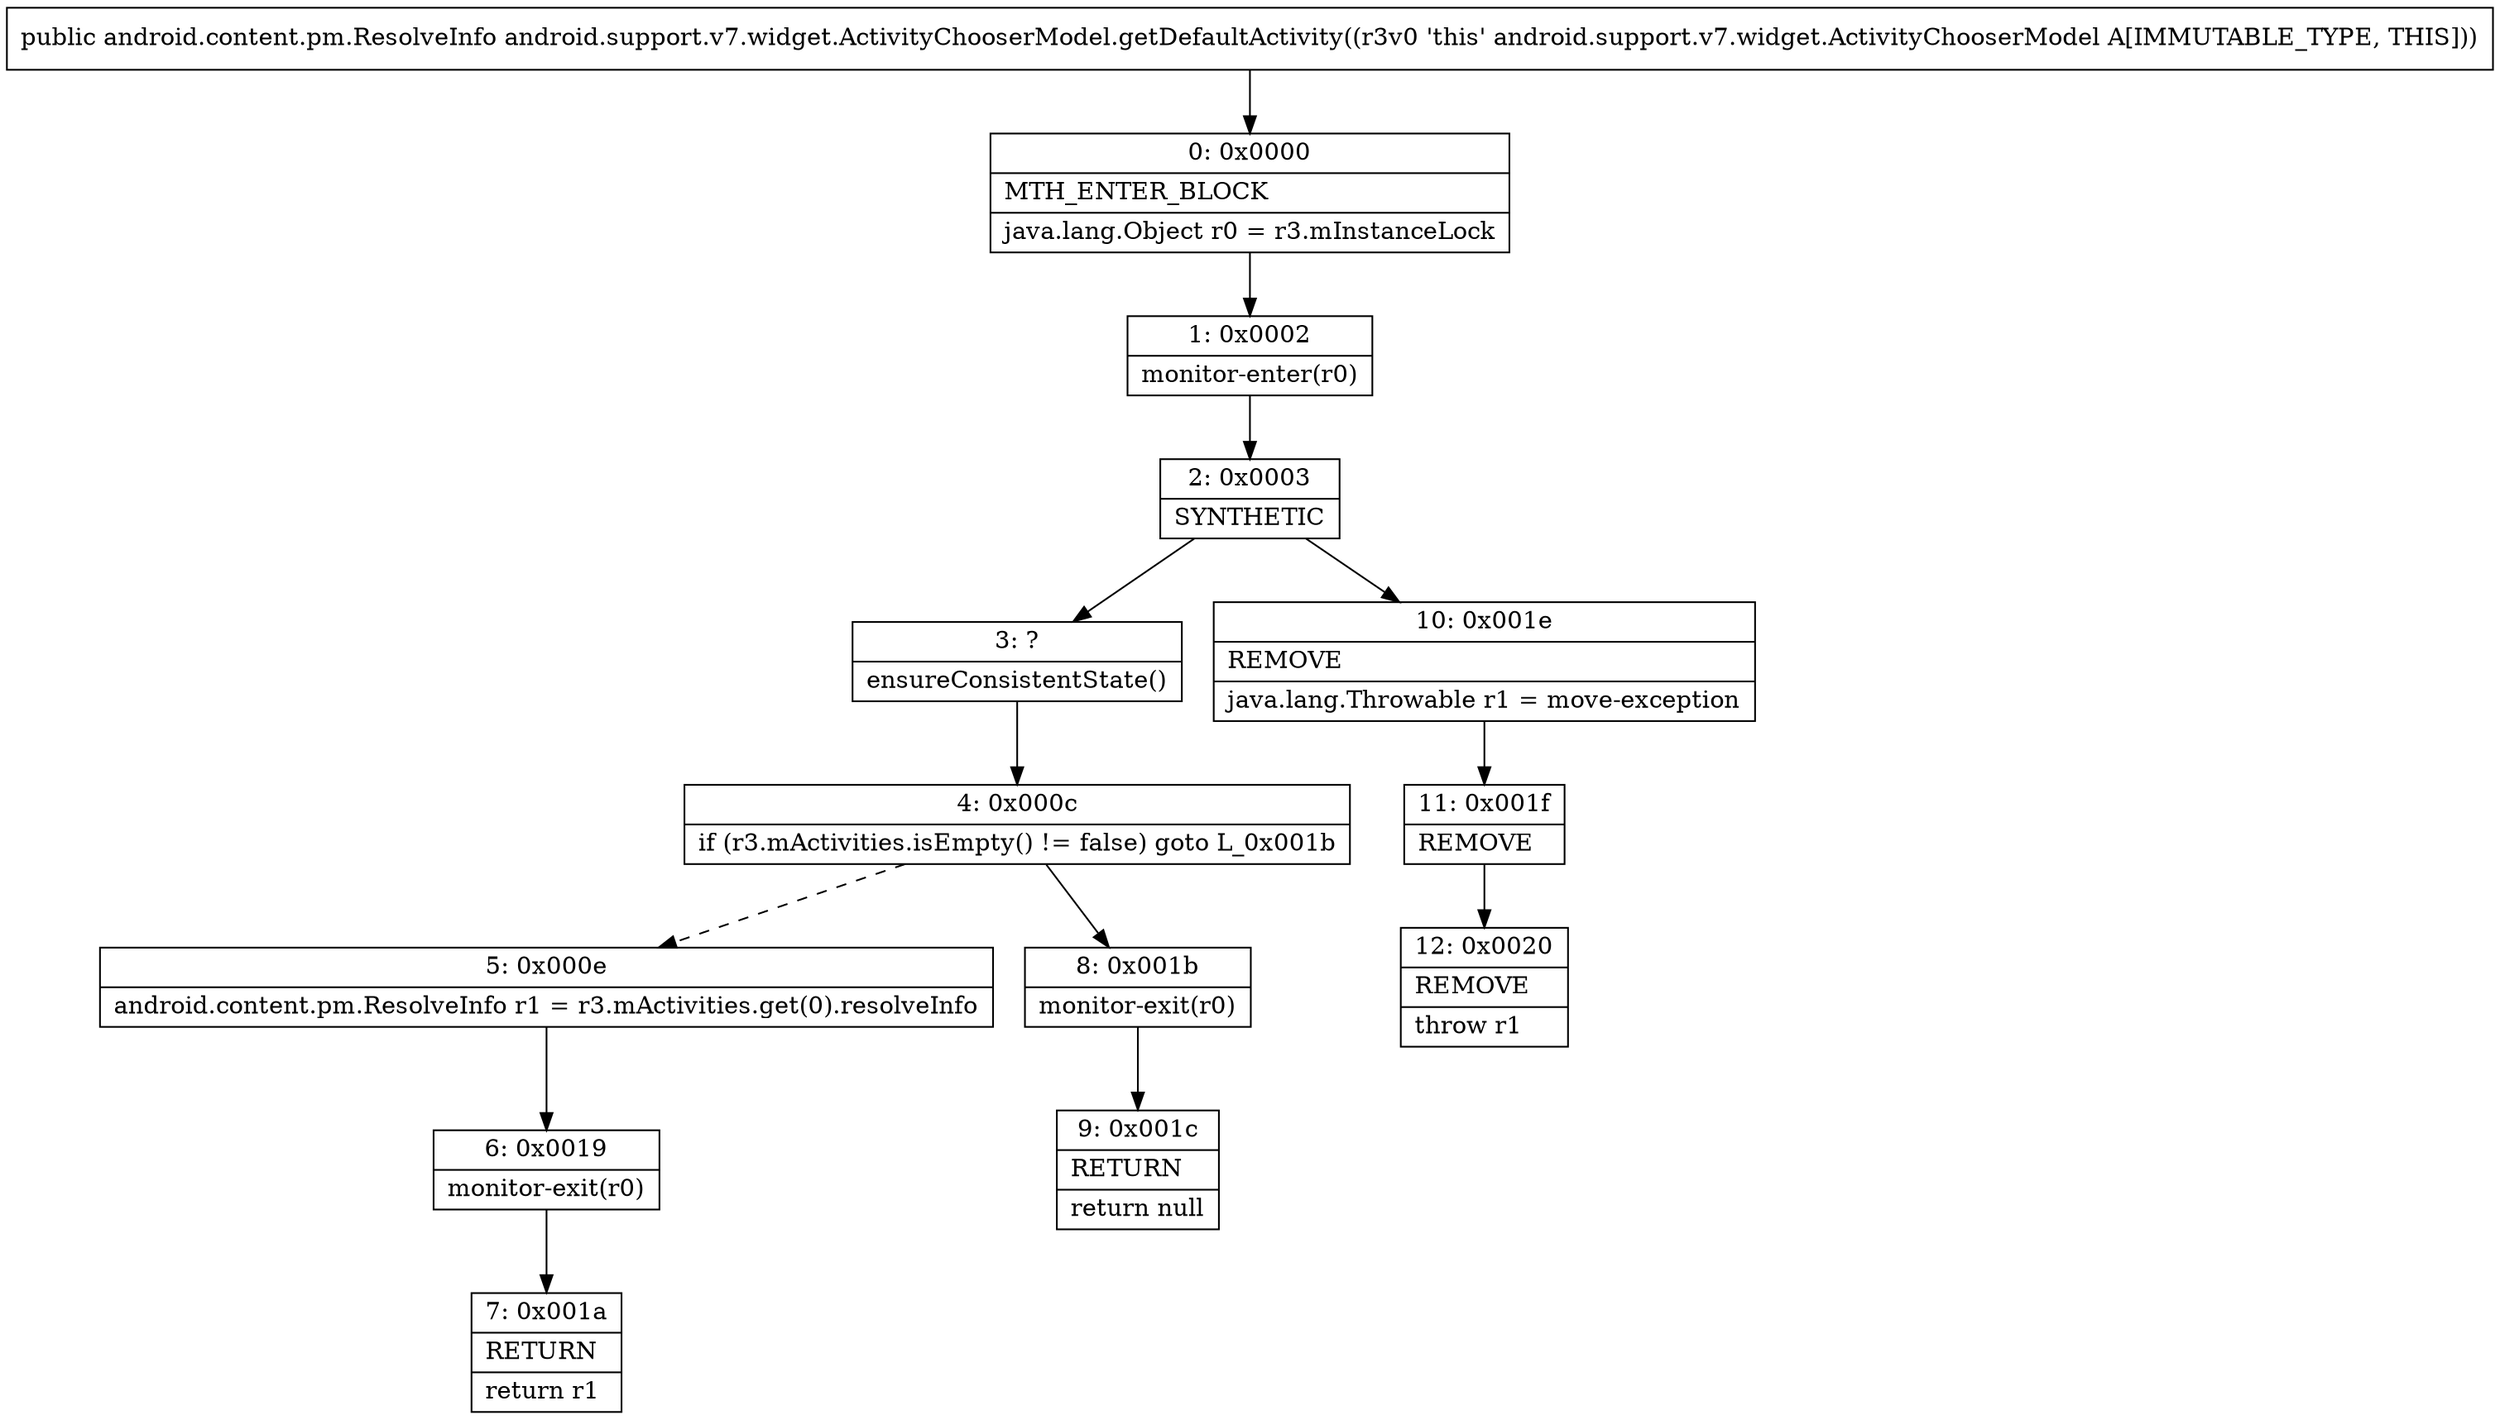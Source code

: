 digraph "CFG forandroid.support.v7.widget.ActivityChooserModel.getDefaultActivity()Landroid\/content\/pm\/ResolveInfo;" {
Node_0 [shape=record,label="{0\:\ 0x0000|MTH_ENTER_BLOCK\l|java.lang.Object r0 = r3.mInstanceLock\l}"];
Node_1 [shape=record,label="{1\:\ 0x0002|monitor\-enter(r0)\l}"];
Node_2 [shape=record,label="{2\:\ 0x0003|SYNTHETIC\l}"];
Node_3 [shape=record,label="{3\:\ ?|ensureConsistentState()\l}"];
Node_4 [shape=record,label="{4\:\ 0x000c|if (r3.mActivities.isEmpty() != false) goto L_0x001b\l}"];
Node_5 [shape=record,label="{5\:\ 0x000e|android.content.pm.ResolveInfo r1 = r3.mActivities.get(0).resolveInfo\l}"];
Node_6 [shape=record,label="{6\:\ 0x0019|monitor\-exit(r0)\l}"];
Node_7 [shape=record,label="{7\:\ 0x001a|RETURN\l|return r1\l}"];
Node_8 [shape=record,label="{8\:\ 0x001b|monitor\-exit(r0)\l}"];
Node_9 [shape=record,label="{9\:\ 0x001c|RETURN\l|return null\l}"];
Node_10 [shape=record,label="{10\:\ 0x001e|REMOVE\l|java.lang.Throwable r1 = move\-exception\l}"];
Node_11 [shape=record,label="{11\:\ 0x001f|REMOVE\l}"];
Node_12 [shape=record,label="{12\:\ 0x0020|REMOVE\l|throw r1\l}"];
MethodNode[shape=record,label="{public android.content.pm.ResolveInfo android.support.v7.widget.ActivityChooserModel.getDefaultActivity((r3v0 'this' android.support.v7.widget.ActivityChooserModel A[IMMUTABLE_TYPE, THIS])) }"];
MethodNode -> Node_0;
Node_0 -> Node_1;
Node_1 -> Node_2;
Node_2 -> Node_3;
Node_2 -> Node_10;
Node_3 -> Node_4;
Node_4 -> Node_5[style=dashed];
Node_4 -> Node_8;
Node_5 -> Node_6;
Node_6 -> Node_7;
Node_8 -> Node_9;
Node_10 -> Node_11;
Node_11 -> Node_12;
}

